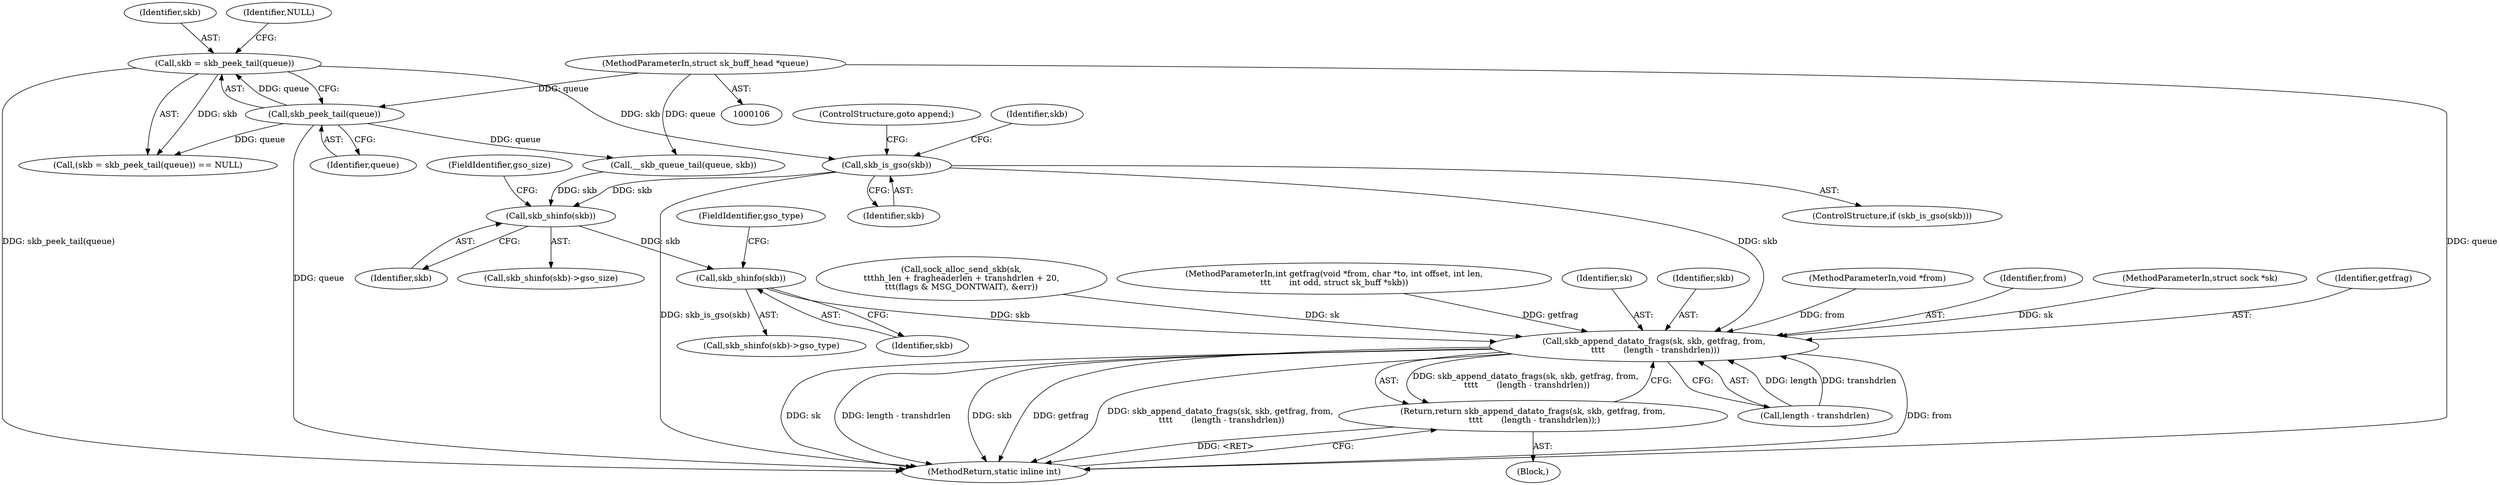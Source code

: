 digraph "0_linux_e93b7d748be887cd7639b113ba7d7ef792a7efb9@pointer" {
"1000179" [label="(Call,skb_is_gso(skb))"];
"1000122" [label="(Call,skb = skb_peek_tail(queue))"];
"1000124" [label="(Call,skb_peek_tail(queue))"];
"1000108" [label="(MethodParameterIn,struct sk_buff_head *queue)"];
"1000190" [label="(Call,skb_shinfo(skb))"];
"1000198" [label="(Call,skb_shinfo(skb))"];
"1000204" [label="(Call,skb_append_datato_frags(sk, skb, getfrag, from,\n \t\t\t\t       (length - transhdrlen)))"];
"1000203" [label="(Return,return skb_append_datato_frags(sk, skb, getfrag, from,\n \t\t\t\t       (length - transhdrlen));)"];
"1000110" [label="(MethodParameterIn,void *from)"];
"1000199" [label="(Identifier,skb)"];
"1000182" [label="(ControlStructure,goto append;)"];
"1000208" [label="(Identifier,from)"];
"1000212" [label="(MethodReturn,static inline int)"];
"1000178" [label="(ControlStructure,if (skb_is_gso(skb)))"];
"1000174" [label="(Call,__skb_queue_tail(queue, skb))"];
"1000107" [label="(MethodParameterIn,struct sock *sk)"];
"1000207" [label="(Identifier,getfrag)"];
"1000189" [label="(Call,skb_shinfo(skb)->gso_size)"];
"1000124" [label="(Call,skb_peek_tail(queue))"];
"1000130" [label="(Call,sock_alloc_send_skb(sk,\n\t\t\thh_len + fragheaderlen + transhdrlen + 20,\n\t\t\t(flags & MSG_DONTWAIT), &err))"];
"1000197" [label="(Call,skb_shinfo(skb)->gso_type)"];
"1000123" [label="(Identifier,skb)"];
"1000122" [label="(Call,skb = skb_peek_tail(queue))"];
"1000126" [label="(Identifier,NULL)"];
"1000109" [label="(MethodParameterIn,int getfrag(void *from, char *to, int offset, int len,\n\t\t\t       int odd, struct sk_buff *skb))"];
"1000191" [label="(Identifier,skb)"];
"1000190" [label="(Call,skb_shinfo(skb))"];
"1000203" [label="(Return,return skb_append_datato_frags(sk, skb, getfrag, from,\n \t\t\t\t       (length - transhdrlen));)"];
"1000204" [label="(Call,skb_append_datato_frags(sk, skb, getfrag, from,\n \t\t\t\t       (length - transhdrlen)))"];
"1000192" [label="(FieldIdentifier,gso_size)"];
"1000117" [label="(Block,)"];
"1000121" [label="(Call,(skb = skb_peek_tail(queue)) == NULL)"];
"1000180" [label="(Identifier,skb)"];
"1000200" [label="(FieldIdentifier,gso_type)"];
"1000205" [label="(Identifier,sk)"];
"1000108" [label="(MethodParameterIn,struct sk_buff_head *queue)"];
"1000125" [label="(Identifier,queue)"];
"1000206" [label="(Identifier,skb)"];
"1000185" [label="(Identifier,skb)"];
"1000198" [label="(Call,skb_shinfo(skb))"];
"1000209" [label="(Call,length - transhdrlen)"];
"1000179" [label="(Call,skb_is_gso(skb))"];
"1000179" -> "1000178"  [label="AST: "];
"1000179" -> "1000180"  [label="CFG: "];
"1000180" -> "1000179"  [label="AST: "];
"1000182" -> "1000179"  [label="CFG: "];
"1000185" -> "1000179"  [label="CFG: "];
"1000179" -> "1000212"  [label="DDG: skb_is_gso(skb)"];
"1000122" -> "1000179"  [label="DDG: skb"];
"1000179" -> "1000190"  [label="DDG: skb"];
"1000179" -> "1000204"  [label="DDG: skb"];
"1000122" -> "1000121"  [label="AST: "];
"1000122" -> "1000124"  [label="CFG: "];
"1000123" -> "1000122"  [label="AST: "];
"1000124" -> "1000122"  [label="AST: "];
"1000126" -> "1000122"  [label="CFG: "];
"1000122" -> "1000212"  [label="DDG: skb_peek_tail(queue)"];
"1000122" -> "1000121"  [label="DDG: skb"];
"1000124" -> "1000122"  [label="DDG: queue"];
"1000124" -> "1000125"  [label="CFG: "];
"1000125" -> "1000124"  [label="AST: "];
"1000124" -> "1000212"  [label="DDG: queue"];
"1000124" -> "1000121"  [label="DDG: queue"];
"1000108" -> "1000124"  [label="DDG: queue"];
"1000124" -> "1000174"  [label="DDG: queue"];
"1000108" -> "1000106"  [label="AST: "];
"1000108" -> "1000212"  [label="DDG: queue"];
"1000108" -> "1000174"  [label="DDG: queue"];
"1000190" -> "1000189"  [label="AST: "];
"1000190" -> "1000191"  [label="CFG: "];
"1000191" -> "1000190"  [label="AST: "];
"1000192" -> "1000190"  [label="CFG: "];
"1000174" -> "1000190"  [label="DDG: skb"];
"1000190" -> "1000198"  [label="DDG: skb"];
"1000198" -> "1000197"  [label="AST: "];
"1000198" -> "1000199"  [label="CFG: "];
"1000199" -> "1000198"  [label="AST: "];
"1000200" -> "1000198"  [label="CFG: "];
"1000198" -> "1000204"  [label="DDG: skb"];
"1000204" -> "1000203"  [label="AST: "];
"1000204" -> "1000209"  [label="CFG: "];
"1000205" -> "1000204"  [label="AST: "];
"1000206" -> "1000204"  [label="AST: "];
"1000207" -> "1000204"  [label="AST: "];
"1000208" -> "1000204"  [label="AST: "];
"1000209" -> "1000204"  [label="AST: "];
"1000203" -> "1000204"  [label="CFG: "];
"1000204" -> "1000212"  [label="DDG: from"];
"1000204" -> "1000212"  [label="DDG: sk"];
"1000204" -> "1000212"  [label="DDG: length - transhdrlen"];
"1000204" -> "1000212"  [label="DDG: skb"];
"1000204" -> "1000212"  [label="DDG: getfrag"];
"1000204" -> "1000212"  [label="DDG: skb_append_datato_frags(sk, skb, getfrag, from,\n \t\t\t\t       (length - transhdrlen))"];
"1000204" -> "1000203"  [label="DDG: skb_append_datato_frags(sk, skb, getfrag, from,\n \t\t\t\t       (length - transhdrlen))"];
"1000130" -> "1000204"  [label="DDG: sk"];
"1000107" -> "1000204"  [label="DDG: sk"];
"1000109" -> "1000204"  [label="DDG: getfrag"];
"1000110" -> "1000204"  [label="DDG: from"];
"1000209" -> "1000204"  [label="DDG: length"];
"1000209" -> "1000204"  [label="DDG: transhdrlen"];
"1000203" -> "1000117"  [label="AST: "];
"1000212" -> "1000203"  [label="CFG: "];
"1000203" -> "1000212"  [label="DDG: <RET>"];
}
